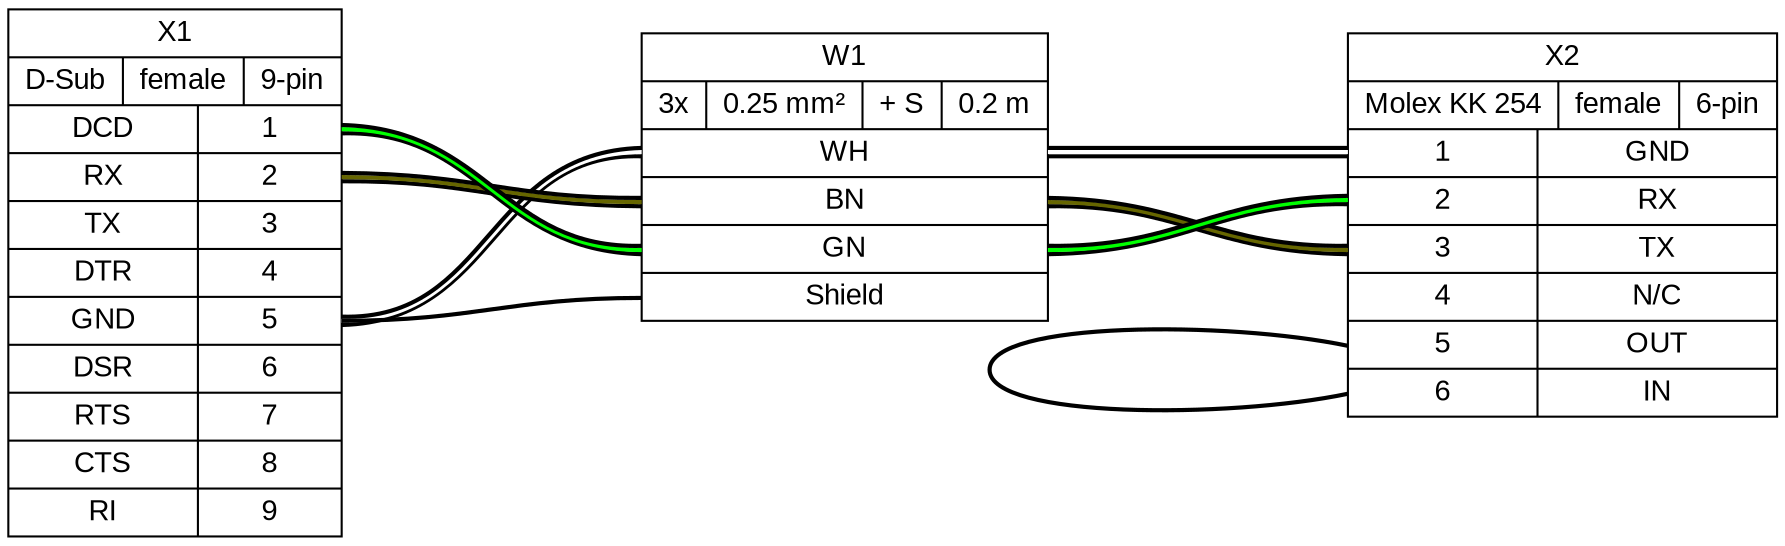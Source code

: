 graph {
// Graph generated by WireViz
// https://github.com/formatc1702/WireViz
	graph [bgcolor=transparent fontname=arial nodesep=0.33 rankdir=LR ranksep=2]
	node [fillcolor=white fontname=arial shape=record style=filled]
	edge [fontname=arial style=bold]
	X1 [label="X1|{D-Sub|female|9-pin}|{{DCD|RX|TX|DTR|GND|DSR|RTS|CTS|RI}|{<p1r>1|<p2r>2|<p3r>3|<p4r>4|<p5r>5|<p6r>6|<p7r>7|<p8r>8|<p9r>9}}"]
	X2 [label="X2|{Molex KK 254|female|6-pin}|{{<p1l>1|<p2l>2|<p3l>3|<p4l>4|<p5l>5|<p6l>6}|{GND|RX|TX|N/C|OUT|IN}}"]
	edge [color="#000000"]
	X2:p5l:w -- X2:p6l:w
	W1 [label="W1|{3x|0.25 mm²|+ S|0.2 m}|{{<w1>WH|<w2>BN|<w3>GN|<ws>Shield}}"]
	edge [color="#000000:#ffffff:#000000"]
	X1:p5r -- W1:w1
	W1:w1 -- X2:p1l
	edge [color="#000000:#666600:#000000"]
	X1:p2r -- W1:w2
	W1:w2 -- X2:p3l
	edge [color="#000000:#00ff00:#000000"]
	X1:p1r -- W1:w3
	W1:w3 -- X2:p2l
	edge [color="#000000"]
	X1:p5r -- W1:ws
}
